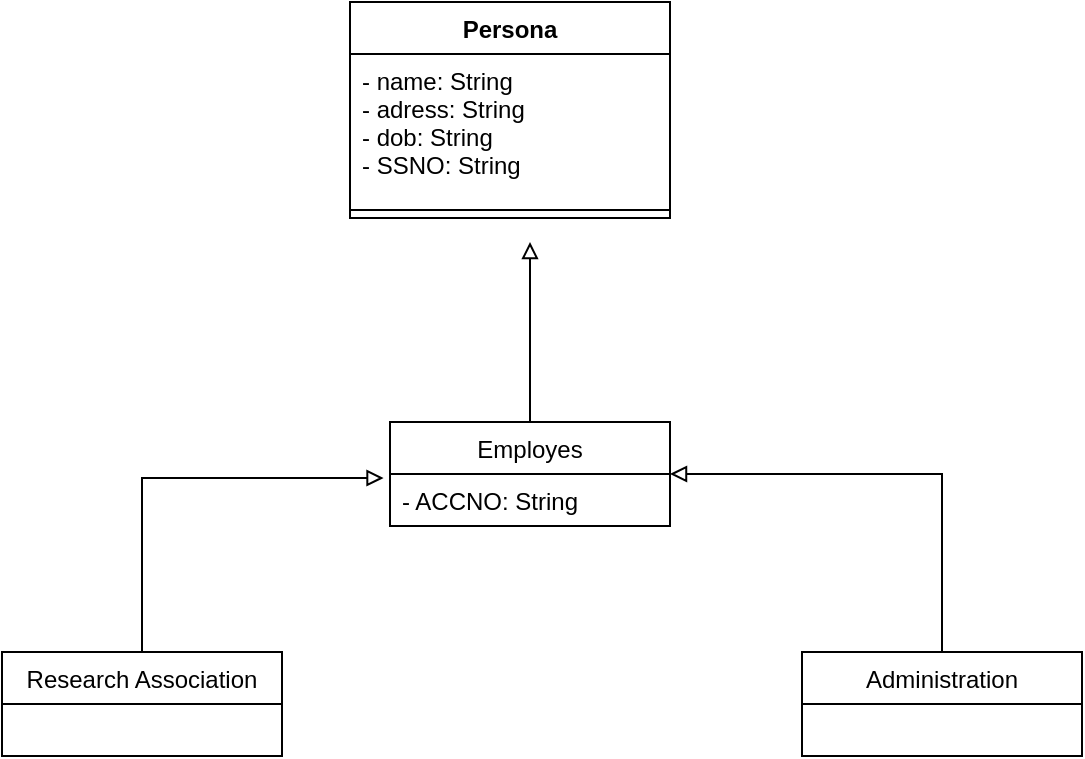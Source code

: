 <mxfile version="18.0.4" type="device"><diagram id="A13_qQH4m9QwsNRMImvi" name="Página-1"><mxGraphModel dx="1038" dy="641" grid="1" gridSize="10" guides="1" tooltips="1" connect="1" arrows="1" fold="1" page="1" pageScale="1" pageWidth="827" pageHeight="1169" math="0" shadow="0"><root><mxCell id="0"/><mxCell id="1" parent="0"/><mxCell id="hor7-YT3NujfL0krss35-1" value="Persona" style="swimlane;fontStyle=1;align=center;verticalAlign=top;childLayout=stackLayout;horizontal=1;startSize=26;horizontalStack=0;resizeParent=1;resizeParentMax=0;resizeLast=0;collapsible=1;marginBottom=0;" vertex="1" parent="1"><mxGeometry x="334" y="130" width="160" height="108" as="geometry"/></mxCell><mxCell id="hor7-YT3NujfL0krss35-2" value="- name: String &#10;- adress: String&#10;- dob: String&#10;- SSNO: String " style="text;strokeColor=none;fillColor=none;align=left;verticalAlign=top;spacingLeft=4;spacingRight=4;overflow=hidden;rotatable=0;points=[[0,0.5],[1,0.5]];portConstraint=eastwest;" vertex="1" parent="hor7-YT3NujfL0krss35-1"><mxGeometry y="26" width="160" height="74" as="geometry"/></mxCell><mxCell id="hor7-YT3NujfL0krss35-3" value="" style="line;strokeWidth=1;fillColor=none;align=left;verticalAlign=middle;spacingTop=-1;spacingLeft=3;spacingRight=3;rotatable=0;labelPosition=right;points=[];portConstraint=eastwest;" vertex="1" parent="hor7-YT3NujfL0krss35-1"><mxGeometry y="100" width="160" height="8" as="geometry"/></mxCell><mxCell id="hor7-YT3NujfL0krss35-20" style="edgeStyle=orthogonalEdgeStyle;rounded=0;orthogonalLoop=1;jettySize=auto;html=1;endArrow=block;endFill=0;" edge="1" parent="1" source="hor7-YT3NujfL0krss35-5"><mxGeometry relative="1" as="geometry"><mxPoint x="424" y="250" as="targetPoint"/></mxGeometry></mxCell><mxCell id="hor7-YT3NujfL0krss35-5" value="Employes" style="swimlane;fontStyle=0;childLayout=stackLayout;horizontal=1;startSize=26;fillColor=none;horizontalStack=0;resizeParent=1;resizeParentMax=0;resizeLast=0;collapsible=1;marginBottom=0;" vertex="1" parent="1"><mxGeometry x="354" y="340" width="140" height="52" as="geometry"/></mxCell><mxCell id="hor7-YT3NujfL0krss35-6" value="- ACCNO: String" style="text;strokeColor=none;fillColor=none;align=left;verticalAlign=top;spacingLeft=4;spacingRight=4;overflow=hidden;rotatable=0;points=[[0,0.5],[1,0.5]];portConstraint=eastwest;" vertex="1" parent="hor7-YT3NujfL0krss35-5"><mxGeometry y="26" width="140" height="26" as="geometry"/></mxCell><mxCell id="hor7-YT3NujfL0krss35-19" style="edgeStyle=orthogonalEdgeStyle;rounded=0;orthogonalLoop=1;jettySize=auto;html=1;entryX=-0.023;entryY=0.077;entryDx=0;entryDy=0;entryPerimeter=0;endArrow=block;endFill=0;" edge="1" parent="1" source="hor7-YT3NujfL0krss35-9" target="hor7-YT3NujfL0krss35-6"><mxGeometry relative="1" as="geometry"/></mxCell><mxCell id="hor7-YT3NujfL0krss35-9" value="Research Association" style="swimlane;fontStyle=0;childLayout=stackLayout;horizontal=1;startSize=26;fillColor=none;horizontalStack=0;resizeParent=1;resizeParentMax=0;resizeLast=0;collapsible=1;marginBottom=0;" vertex="1" parent="1"><mxGeometry x="160" y="455" width="140" height="52" as="geometry"/></mxCell><mxCell id="hor7-YT3NujfL0krss35-18" style="edgeStyle=orthogonalEdgeStyle;rounded=0;orthogonalLoop=1;jettySize=auto;html=1;entryX=1;entryY=0.5;entryDx=0;entryDy=0;endArrow=block;endFill=0;" edge="1" parent="1" source="hor7-YT3NujfL0krss35-13" target="hor7-YT3NujfL0krss35-5"><mxGeometry relative="1" as="geometry"><Array as="points"><mxPoint x="630" y="366"/></Array></mxGeometry></mxCell><mxCell id="hor7-YT3NujfL0krss35-13" value="Administration" style="swimlane;fontStyle=0;childLayout=stackLayout;horizontal=1;startSize=26;fillColor=none;horizontalStack=0;resizeParent=1;resizeParentMax=0;resizeLast=0;collapsible=1;marginBottom=0;" vertex="1" parent="1"><mxGeometry x="560" y="455" width="140" height="52" as="geometry"/></mxCell></root></mxGraphModel></diagram></mxfile>